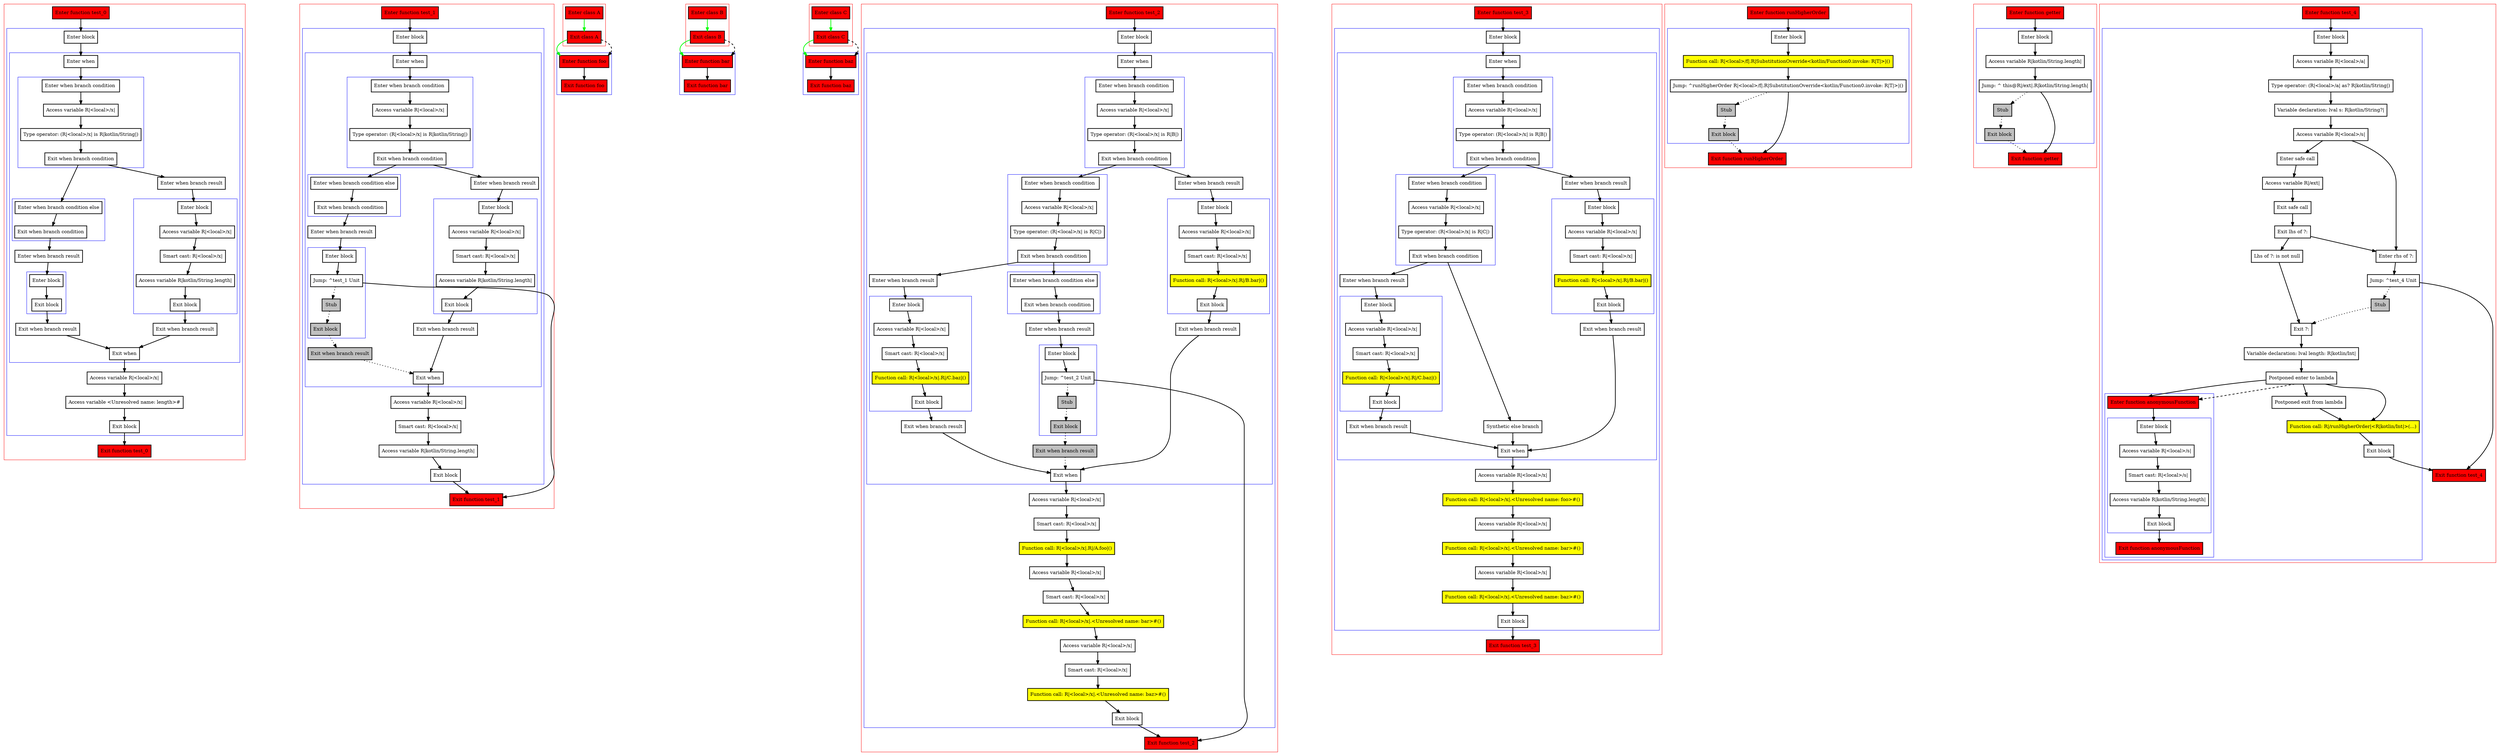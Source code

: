 digraph returns_kt {
    graph [nodesep=3]
    node [shape=box penwidth=2]
    edge [penwidth=2]

    subgraph cluster_0 {
        color=red
        0 [label="Enter function test_0" style="filled" fillcolor=red];
        subgraph cluster_1 {
            color=blue
            1 [label="Enter block"];
            subgraph cluster_2 {
                color=blue
                2 [label="Enter when"];
                subgraph cluster_3 {
                    color=blue
                    3 [label="Enter when branch condition "];
                    4 [label="Access variable R|<local>/x|"];
                    5 [label="Type operator: (R|<local>/x| is R|kotlin/String|)"];
                    6 [label="Exit when branch condition"];
                }
                subgraph cluster_4 {
                    color=blue
                    7 [label="Enter when branch condition else"];
                    8 [label="Exit when branch condition"];
                }
                9 [label="Enter when branch result"];
                subgraph cluster_5 {
                    color=blue
                    10 [label="Enter block"];
                    11 [label="Exit block"];
                }
                12 [label="Exit when branch result"];
                13 [label="Enter when branch result"];
                subgraph cluster_6 {
                    color=blue
                    14 [label="Enter block"];
                    15 [label="Access variable R|<local>/x|"];
                    16 [label="Smart cast: R|<local>/x|"];
                    17 [label="Access variable R|kotlin/String.length|"];
                    18 [label="Exit block"];
                }
                19 [label="Exit when branch result"];
                20 [label="Exit when"];
            }
            21 [label="Access variable R|<local>/x|"];
            22 [label="Access variable <Unresolved name: length>#"];
            23 [label="Exit block"];
        }
        24 [label="Exit function test_0" style="filled" fillcolor=red];
    }
    0 -> {1};
    1 -> {2};
    2 -> {3};
    3 -> {4};
    4 -> {5};
    5 -> {6};
    6 -> {7 13};
    7 -> {8};
    8 -> {9};
    9 -> {10};
    10 -> {11};
    11 -> {12};
    12 -> {20};
    13 -> {14};
    14 -> {15};
    15 -> {16};
    16 -> {17};
    17 -> {18};
    18 -> {19};
    19 -> {20};
    20 -> {21};
    21 -> {22};
    22 -> {23};
    23 -> {24};

    subgraph cluster_7 {
        color=red
        25 [label="Enter function test_1" style="filled" fillcolor=red];
        subgraph cluster_8 {
            color=blue
            26 [label="Enter block"];
            subgraph cluster_9 {
                color=blue
                27 [label="Enter when"];
                subgraph cluster_10 {
                    color=blue
                    28 [label="Enter when branch condition "];
                    29 [label="Access variable R|<local>/x|"];
                    30 [label="Type operator: (R|<local>/x| is R|kotlin/String|)"];
                    31 [label="Exit when branch condition"];
                }
                subgraph cluster_11 {
                    color=blue
                    32 [label="Enter when branch condition else"];
                    33 [label="Exit when branch condition"];
                }
                34 [label="Enter when branch result"];
                subgraph cluster_12 {
                    color=blue
                    35 [label="Enter block"];
                    36 [label="Jump: ^test_1 Unit"];
                    37 [label="Stub" style="filled" fillcolor=gray];
                    38 [label="Exit block" style="filled" fillcolor=gray];
                }
                39 [label="Exit when branch result" style="filled" fillcolor=gray];
                40 [label="Enter when branch result"];
                subgraph cluster_13 {
                    color=blue
                    41 [label="Enter block"];
                    42 [label="Access variable R|<local>/x|"];
                    43 [label="Smart cast: R|<local>/x|"];
                    44 [label="Access variable R|kotlin/String.length|"];
                    45 [label="Exit block"];
                }
                46 [label="Exit when branch result"];
                47 [label="Exit when"];
            }
            48 [label="Access variable R|<local>/x|"];
            49 [label="Smart cast: R|<local>/x|"];
            50 [label="Access variable R|kotlin/String.length|"];
            51 [label="Exit block"];
        }
        52 [label="Exit function test_1" style="filled" fillcolor=red];
    }
    25 -> {26};
    26 -> {27};
    27 -> {28};
    28 -> {29};
    29 -> {30};
    30 -> {31};
    31 -> {32 40};
    32 -> {33};
    33 -> {34};
    34 -> {35};
    35 -> {36};
    36 -> {52};
    36 -> {37} [style=dotted];
    37 -> {38} [style=dotted];
    38 -> {39} [style=dotted];
    39 -> {47} [style=dotted];
    40 -> {41};
    41 -> {42};
    42 -> {43};
    43 -> {44};
    44 -> {45};
    45 -> {46};
    46 -> {47};
    47 -> {48};
    48 -> {49};
    49 -> {50};
    50 -> {51};
    51 -> {52};

    subgraph cluster_14 {
        color=red
        53 [label="Enter class A" style="filled" fillcolor=red];
        54 [label="Exit class A" style="filled" fillcolor=red];
    }
    subgraph cluster_15 {
        color=blue
        55 [label="Enter function foo" style="filled" fillcolor=red];
        56 [label="Exit function foo" style="filled" fillcolor=red];
    }
    53 -> {54} [color=green];
    54 -> {55} [color=green];
    54 -> {55} [style=dashed];
    55 -> {56};

    subgraph cluster_16 {
        color=red
        57 [label="Enter class B" style="filled" fillcolor=red];
        58 [label="Exit class B" style="filled" fillcolor=red];
    }
    subgraph cluster_17 {
        color=blue
        59 [label="Enter function bar" style="filled" fillcolor=red];
        60 [label="Exit function bar" style="filled" fillcolor=red];
    }
    57 -> {58} [color=green];
    58 -> {59} [color=green];
    58 -> {59} [style=dashed];
    59 -> {60};

    subgraph cluster_18 {
        color=red
        61 [label="Enter class C" style="filled" fillcolor=red];
        62 [label="Exit class C" style="filled" fillcolor=red];
    }
    subgraph cluster_19 {
        color=blue
        63 [label="Enter function baz" style="filled" fillcolor=red];
        64 [label="Exit function baz" style="filled" fillcolor=red];
    }
    61 -> {62} [color=green];
    62 -> {63} [color=green];
    62 -> {63} [style=dashed];
    63 -> {64};

    subgraph cluster_20 {
        color=red
        65 [label="Enter function test_2" style="filled" fillcolor=red];
        subgraph cluster_21 {
            color=blue
            66 [label="Enter block"];
            subgraph cluster_22 {
                color=blue
                67 [label="Enter when"];
                subgraph cluster_23 {
                    color=blue
                    68 [label="Enter when branch condition "];
                    69 [label="Access variable R|<local>/x|"];
                    70 [label="Type operator: (R|<local>/x| is R|B|)"];
                    71 [label="Exit when branch condition"];
                }
                subgraph cluster_24 {
                    color=blue
                    72 [label="Enter when branch condition "];
                    73 [label="Access variable R|<local>/x|"];
                    74 [label="Type operator: (R|<local>/x| is R|C|)"];
                    75 [label="Exit when branch condition"];
                }
                subgraph cluster_25 {
                    color=blue
                    76 [label="Enter when branch condition else"];
                    77 [label="Exit when branch condition"];
                }
                78 [label="Enter when branch result"];
                subgraph cluster_26 {
                    color=blue
                    79 [label="Enter block"];
                    80 [label="Jump: ^test_2 Unit"];
                    81 [label="Stub" style="filled" fillcolor=gray];
                    82 [label="Exit block" style="filled" fillcolor=gray];
                }
                83 [label="Exit when branch result" style="filled" fillcolor=gray];
                84 [label="Enter when branch result"];
                subgraph cluster_27 {
                    color=blue
                    85 [label="Enter block"];
                    86 [label="Access variable R|<local>/x|"];
                    87 [label="Smart cast: R|<local>/x|"];
                    88 [label="Function call: R|<local>/x|.R|/C.baz|()" style="filled" fillcolor=yellow];
                    89 [label="Exit block"];
                }
                90 [label="Exit when branch result"];
                91 [label="Enter when branch result"];
                subgraph cluster_28 {
                    color=blue
                    92 [label="Enter block"];
                    93 [label="Access variable R|<local>/x|"];
                    94 [label="Smart cast: R|<local>/x|"];
                    95 [label="Function call: R|<local>/x|.R|/B.bar|()" style="filled" fillcolor=yellow];
                    96 [label="Exit block"];
                }
                97 [label="Exit when branch result"];
                98 [label="Exit when"];
            }
            99 [label="Access variable R|<local>/x|"];
            100 [label="Smart cast: R|<local>/x|"];
            101 [label="Function call: R|<local>/x|.R|/A.foo|()" style="filled" fillcolor=yellow];
            102 [label="Access variable R|<local>/x|"];
            103 [label="Smart cast: R|<local>/x|"];
            104 [label="Function call: R|<local>/x|.<Unresolved name: bar>#()" style="filled" fillcolor=yellow];
            105 [label="Access variable R|<local>/x|"];
            106 [label="Smart cast: R|<local>/x|"];
            107 [label="Function call: R|<local>/x|.<Unresolved name: baz>#()" style="filled" fillcolor=yellow];
            108 [label="Exit block"];
        }
        109 [label="Exit function test_2" style="filled" fillcolor=red];
    }
    65 -> {66};
    66 -> {67};
    67 -> {68};
    68 -> {69};
    69 -> {70};
    70 -> {71};
    71 -> {72 91};
    72 -> {73};
    73 -> {74};
    74 -> {75};
    75 -> {76 84};
    76 -> {77};
    77 -> {78};
    78 -> {79};
    79 -> {80};
    80 -> {109};
    80 -> {81} [style=dotted];
    81 -> {82} [style=dotted];
    82 -> {83} [style=dotted];
    83 -> {98} [style=dotted];
    84 -> {85};
    85 -> {86};
    86 -> {87};
    87 -> {88};
    88 -> {89};
    89 -> {90};
    90 -> {98};
    91 -> {92};
    92 -> {93};
    93 -> {94};
    94 -> {95};
    95 -> {96};
    96 -> {97};
    97 -> {98};
    98 -> {99};
    99 -> {100};
    100 -> {101};
    101 -> {102};
    102 -> {103};
    103 -> {104};
    104 -> {105};
    105 -> {106};
    106 -> {107};
    107 -> {108};
    108 -> {109};

    subgraph cluster_29 {
        color=red
        110 [label="Enter function test_3" style="filled" fillcolor=red];
        subgraph cluster_30 {
            color=blue
            111 [label="Enter block"];
            subgraph cluster_31 {
                color=blue
                112 [label="Enter when"];
                subgraph cluster_32 {
                    color=blue
                    113 [label="Enter when branch condition "];
                    114 [label="Access variable R|<local>/x|"];
                    115 [label="Type operator: (R|<local>/x| is R|B|)"];
                    116 [label="Exit when branch condition"];
                }
                subgraph cluster_33 {
                    color=blue
                    117 [label="Enter when branch condition "];
                    118 [label="Access variable R|<local>/x|"];
                    119 [label="Type operator: (R|<local>/x| is R|C|)"];
                    120 [label="Exit when branch condition"];
                }
                121 [label="Synthetic else branch"];
                122 [label="Enter when branch result"];
                subgraph cluster_34 {
                    color=blue
                    123 [label="Enter block"];
                    124 [label="Access variable R|<local>/x|"];
                    125 [label="Smart cast: R|<local>/x|"];
                    126 [label="Function call: R|<local>/x|.R|/C.baz|()" style="filled" fillcolor=yellow];
                    127 [label="Exit block"];
                }
                128 [label="Exit when branch result"];
                129 [label="Enter when branch result"];
                subgraph cluster_35 {
                    color=blue
                    130 [label="Enter block"];
                    131 [label="Access variable R|<local>/x|"];
                    132 [label="Smart cast: R|<local>/x|"];
                    133 [label="Function call: R|<local>/x|.R|/B.bar|()" style="filled" fillcolor=yellow];
                    134 [label="Exit block"];
                }
                135 [label="Exit when branch result"];
                136 [label="Exit when"];
            }
            137 [label="Access variable R|<local>/x|"];
            138 [label="Function call: R|<local>/x|.<Unresolved name: foo>#()" style="filled" fillcolor=yellow];
            139 [label="Access variable R|<local>/x|"];
            140 [label="Function call: R|<local>/x|.<Unresolved name: bar>#()" style="filled" fillcolor=yellow];
            141 [label="Access variable R|<local>/x|"];
            142 [label="Function call: R|<local>/x|.<Unresolved name: baz>#()" style="filled" fillcolor=yellow];
            143 [label="Exit block"];
        }
        144 [label="Exit function test_3" style="filled" fillcolor=red];
    }
    110 -> {111};
    111 -> {112};
    112 -> {113};
    113 -> {114};
    114 -> {115};
    115 -> {116};
    116 -> {117 129};
    117 -> {118};
    118 -> {119};
    119 -> {120};
    120 -> {121 122};
    121 -> {136};
    122 -> {123};
    123 -> {124};
    124 -> {125};
    125 -> {126};
    126 -> {127};
    127 -> {128};
    128 -> {136};
    129 -> {130};
    130 -> {131};
    131 -> {132};
    132 -> {133};
    133 -> {134};
    134 -> {135};
    135 -> {136};
    136 -> {137};
    137 -> {138};
    138 -> {139};
    139 -> {140};
    140 -> {141};
    141 -> {142};
    142 -> {143};
    143 -> {144};

    subgraph cluster_36 {
        color=red
        145 [label="Enter function runHigherOrder" style="filled" fillcolor=red];
        subgraph cluster_37 {
            color=blue
            146 [label="Enter block"];
            147 [label="Function call: R|<local>/f|.R|SubstitutionOverride<kotlin/Function0.invoke: R|T|>|()" style="filled" fillcolor=yellow];
            148 [label="Jump: ^runHigherOrder R|<local>/f|.R|SubstitutionOverride<kotlin/Function0.invoke: R|T|>|()"];
            149 [label="Stub" style="filled" fillcolor=gray];
            150 [label="Exit block" style="filled" fillcolor=gray];
        }
        151 [label="Exit function runHigherOrder" style="filled" fillcolor=red];
    }
    145 -> {146};
    146 -> {147};
    147 -> {148};
    148 -> {151};
    148 -> {149} [style=dotted];
    149 -> {150} [style=dotted];
    150 -> {151} [style=dotted];

    subgraph cluster_38 {
        color=red
        152 [label="Enter function getter" style="filled" fillcolor=red];
        subgraph cluster_39 {
            color=blue
            153 [label="Enter block"];
            154 [label="Access variable R|kotlin/String.length|"];
            155 [label="Jump: ^ this@R|/ext|.R|kotlin/String.length|"];
            156 [label="Stub" style="filled" fillcolor=gray];
            157 [label="Exit block" style="filled" fillcolor=gray];
        }
        158 [label="Exit function getter" style="filled" fillcolor=red];
    }
    152 -> {153};
    153 -> {154};
    154 -> {155};
    155 -> {158};
    155 -> {156} [style=dotted];
    156 -> {157} [style=dotted];
    157 -> {158} [style=dotted];

    subgraph cluster_40 {
        color=red
        159 [label="Enter function test_4" style="filled" fillcolor=red];
        subgraph cluster_41 {
            color=blue
            160 [label="Enter block"];
            161 [label="Access variable R|<local>/a|"];
            162 [label="Type operator: (R|<local>/a| as? R|kotlin/String|)"];
            163 [label="Variable declaration: lval s: R|kotlin/String?|"];
            164 [label="Access variable R|<local>/s|"];
            165 [label="Enter safe call"];
            166 [label="Access variable R|/ext|"];
            167 [label="Exit safe call"];
            168 [label="Exit lhs of ?:"];
            169 [label="Enter rhs of ?:"];
            170 [label="Jump: ^test_4 Unit"];
            171 [label="Stub" style="filled" fillcolor=gray];
            172 [label="Lhs of ?: is not null"];
            173 [label="Exit ?:"];
            174 [label="Variable declaration: lval length: R|kotlin/Int|"];
            175 [label="Postponed enter to lambda"];
            subgraph cluster_42 {
                color=blue
                176 [label="Enter function anonymousFunction" style="filled" fillcolor=red];
                subgraph cluster_43 {
                    color=blue
                    177 [label="Enter block"];
                    178 [label="Access variable R|<local>/s|"];
                    179 [label="Smart cast: R|<local>/s|"];
                    180 [label="Access variable R|kotlin/String.length|"];
                    181 [label="Exit block"];
                }
                182 [label="Exit function anonymousFunction" style="filled" fillcolor=red];
            }
            183 [label="Postponed exit from lambda"];
            184 [label="Function call: R|/runHigherOrder|<R|kotlin/Int|>(...)" style="filled" fillcolor=yellow];
            185 [label="Exit block"];
        }
        186 [label="Exit function test_4" style="filled" fillcolor=red];
    }
    159 -> {160};
    160 -> {161};
    161 -> {162};
    162 -> {163};
    163 -> {164};
    164 -> {165 169};
    165 -> {166};
    166 -> {167};
    167 -> {168};
    168 -> {169 172};
    169 -> {170};
    170 -> {186};
    170 -> {171} [style=dotted];
    171 -> {173} [style=dotted];
    172 -> {173};
    173 -> {174};
    174 -> {175};
    175 -> {176 183 184};
    175 -> {176} [style=dashed];
    176 -> {177};
    177 -> {178};
    178 -> {179};
    179 -> {180};
    180 -> {181};
    181 -> {182};
    183 -> {184};
    184 -> {185};
    185 -> {186};

}
